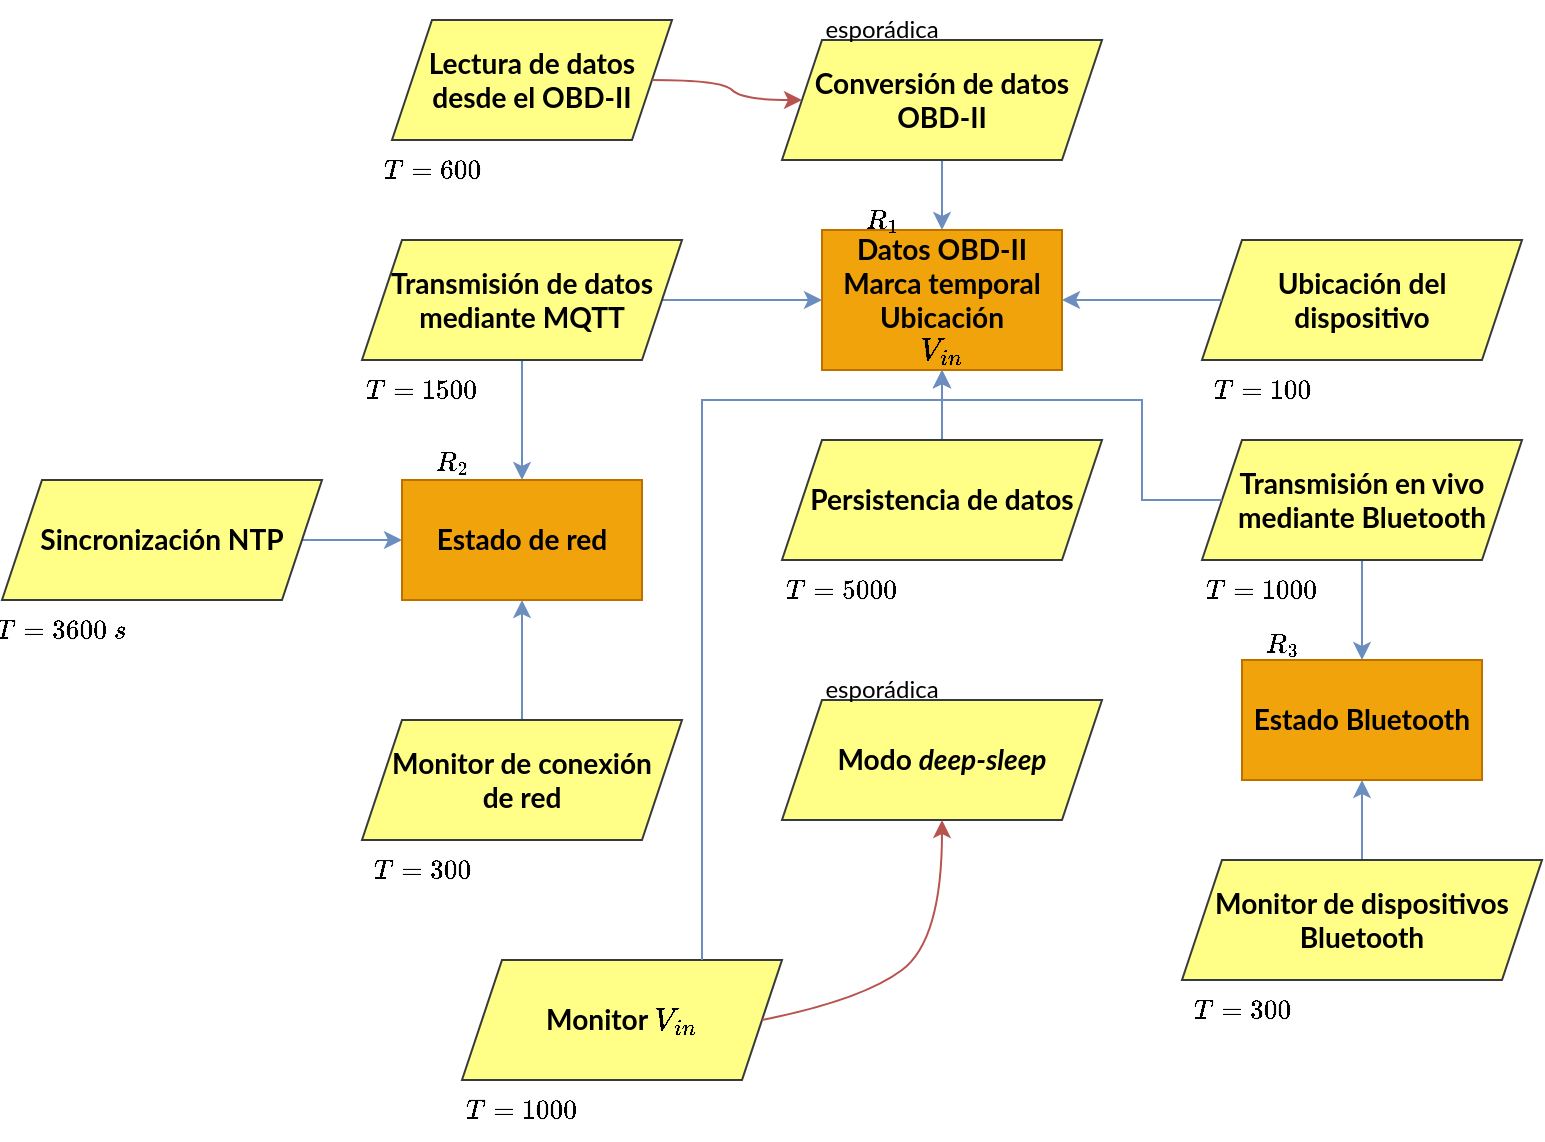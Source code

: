 <mxfile version="19.0.2" type="device"><diagram id="IqZJaHfoyDamSMBfbeGR" name="Página-1"><mxGraphModel dx="2012" dy="728" grid="1" gridSize="10" guides="1" tooltips="1" connect="1" arrows="1" fold="1" page="1" pageScale="1" pageWidth="827" pageHeight="1169" math="1" shadow="0"><root><mxCell id="0"/><mxCell id="1" parent="0"/><mxCell id="LJK7A3HtdwiB8HGbLsba-1" value="&lt;h3&gt;&lt;font data-font-src=&quot;https://fonts.googleapis.com/css?family=Lato&quot; face=&quot;Lato&quot;&gt;Lectura de datos desde el OBD-II&lt;/font&gt;&lt;/h3&gt;" style="shape=parallelogram;perimeter=parallelogramPerimeter;whiteSpace=wrap;html=1;fixedSize=1;fillColor=#ffff88;strokeColor=#36393d;" vertex="1" parent="1"><mxGeometry x="175" y="140" width="140" height="60" as="geometry"/></mxCell><mxCell id="LJK7A3HtdwiB8HGbLsba-22" value="" style="edgeStyle=orthogonalEdgeStyle;rounded=0;orthogonalLoop=1;jettySize=auto;html=1;fontFamily=Lato;fontSource=https%3A%2F%2Ffonts.googleapis.com%2Fcss%3Ffamily%3DLato;fillColor=#dae8fc;strokeColor=#6c8ebf;" edge="1" parent="1" source="LJK7A3HtdwiB8HGbLsba-2" target="LJK7A3HtdwiB8HGbLsba-19"><mxGeometry relative="1" as="geometry"/></mxCell><mxCell id="LJK7A3HtdwiB8HGbLsba-2" value="&lt;h3&gt;&lt;font data-font-src=&quot;https://fonts.googleapis.com/css?family=Lato&quot; face=&quot;Lato&quot;&gt;Conversión de datos OBD-II&lt;/font&gt;&lt;/h3&gt;" style="shape=parallelogram;perimeter=parallelogramPerimeter;whiteSpace=wrap;html=1;fixedSize=1;fillColor=#ffff88;strokeColor=#36393d;size=20;" vertex="1" parent="1"><mxGeometry x="370" y="150" width="160" height="60" as="geometry"/></mxCell><mxCell id="LJK7A3HtdwiB8HGbLsba-29" value="" style="edgeStyle=orthogonalEdgeStyle;rounded=0;orthogonalLoop=1;jettySize=auto;html=1;fontFamily=Lato;fontSource=https%3A%2F%2Ffonts.googleapis.com%2Fcss%3Ffamily%3DLato;fillColor=#dae8fc;strokeColor=#6c8ebf;" edge="1" parent="1" source="LJK7A3HtdwiB8HGbLsba-3" target="LJK7A3HtdwiB8HGbLsba-19"><mxGeometry relative="1" as="geometry"/></mxCell><mxCell id="LJK7A3HtdwiB8HGbLsba-33" value="" style="edgeStyle=orthogonalEdgeStyle;rounded=0;orthogonalLoop=1;jettySize=auto;html=1;fontFamily=Lato;fontSource=https%3A%2F%2Ffonts.googleapis.com%2Fcss%3Ffamily%3DLato;fillColor=#dae8fc;strokeColor=#6c8ebf;" edge="1" parent="1" source="LJK7A3HtdwiB8HGbLsba-3" target="LJK7A3HtdwiB8HGbLsba-32"><mxGeometry relative="1" as="geometry"/></mxCell><mxCell id="LJK7A3HtdwiB8HGbLsba-3" value="&lt;h3&gt;&lt;font data-font-src=&quot;https://fonts.googleapis.com/css?family=Lato&quot; face=&quot;Lato&quot;&gt;Transmisión de datos mediante MQTT&lt;/font&gt;&lt;/h3&gt;" style="shape=parallelogram;perimeter=parallelogramPerimeter;whiteSpace=wrap;html=1;fixedSize=1;fillColor=#ffff88;strokeColor=#36393d;" vertex="1" parent="1"><mxGeometry x="160" y="250" width="160" height="60" as="geometry"/></mxCell><mxCell id="LJK7A3HtdwiB8HGbLsba-28" value="" style="edgeStyle=orthogonalEdgeStyle;rounded=0;orthogonalLoop=1;jettySize=auto;html=1;fontFamily=Lato;fontSource=https%3A%2F%2Ffonts.googleapis.com%2Fcss%3Ffamily%3DLato;fillColor=#dae8fc;strokeColor=#6c8ebf;" edge="1" parent="1" source="LJK7A3HtdwiB8HGbLsba-4" target="LJK7A3HtdwiB8HGbLsba-19"><mxGeometry relative="1" as="geometry"/></mxCell><mxCell id="LJK7A3HtdwiB8HGbLsba-4" value="&lt;h3&gt;&lt;font data-font-src=&quot;https://fonts.googleapis.com/css?family=Lato&quot; face=&quot;Lato&quot;&gt;Persistencia de datos&lt;/font&gt;&lt;/h3&gt;" style="shape=parallelogram;perimeter=parallelogramPerimeter;whiteSpace=wrap;html=1;fixedSize=1;fillColor=#ffff88;strokeColor=#36393d;" vertex="1" parent="1"><mxGeometry x="370" y="350" width="160" height="60" as="geometry"/></mxCell><mxCell id="LJK7A3HtdwiB8HGbLsba-7" value="&lt;h3&gt;&lt;font data-font-src=&quot;https://fonts.googleapis.com/css?family=Lato&quot; face=&quot;Lato&quot;&gt;Ubicación del&lt;br&gt;dispositivo&lt;/font&gt;&lt;/h3&gt;" style="shape=parallelogram;perimeter=parallelogramPerimeter;whiteSpace=wrap;html=1;fixedSize=1;fillColor=#ffff88;strokeColor=#36393d;" vertex="1" parent="1"><mxGeometry x="580" y="250" width="160" height="60" as="geometry"/></mxCell><mxCell id="LJK7A3HtdwiB8HGbLsba-8" value="&lt;h3&gt;&lt;font data-font-src=&quot;https://fonts.googleapis.com/css?family=Lato&quot; face=&quot;Lato&quot;&gt;Monitor \(V_{in}\)&lt;/font&gt;&lt;/h3&gt;" style="shape=parallelogram;perimeter=parallelogramPerimeter;whiteSpace=wrap;html=1;fixedSize=1;fillColor=#ffff88;strokeColor=#36393d;" vertex="1" parent="1"><mxGeometry x="210" y="610" width="160" height="60" as="geometry"/></mxCell><mxCell id="LJK7A3HtdwiB8HGbLsba-9" value="\(T = 600\)" style="text;html=1;strokeColor=none;fillColor=none;align=center;verticalAlign=middle;whiteSpace=wrap;rounded=0;fontFamily=Lato;fontSource=https%3A%2F%2Ffonts.googleapis.com%2Fcss%3Ffamily%3DLato;" vertex="1" parent="1"><mxGeometry x="165" y="200" width="60" height="30" as="geometry"/></mxCell><mxCell id="LJK7A3HtdwiB8HGbLsba-10" value="" style="curved=1;endArrow=classic;html=1;rounded=0;fontFamily=Lato;fontSource=https%3A%2F%2Ffonts.googleapis.com%2Fcss%3Ffamily%3DLato;exitX=1;exitY=0.5;exitDx=0;exitDy=0;entryX=0;entryY=0.5;entryDx=0;entryDy=0;fillColor=#f8cecc;strokeColor=#b85450;" edge="1" parent="1" source="LJK7A3HtdwiB8HGbLsba-1" target="LJK7A3HtdwiB8HGbLsba-2"><mxGeometry width="50" height="50" relative="1" as="geometry"><mxPoint x="390" y="200" as="sourcePoint"/><mxPoint x="440" y="150" as="targetPoint"/><Array as="points"><mxPoint x="340" y="170"/><mxPoint x="350" y="180"/></Array></mxGeometry></mxCell><mxCell id="LJK7A3HtdwiB8HGbLsba-13" value="&lt;h3&gt;&lt;font data-font-src=&quot;https://fonts.googleapis.com/css?family=Lato&quot; face=&quot;Lato&quot;&gt;Modo &lt;i&gt;deep-sleep&lt;/i&gt;&lt;/font&gt;&lt;/h3&gt;" style="shape=parallelogram;perimeter=parallelogramPerimeter;whiteSpace=wrap;html=1;fixedSize=1;fillColor=#ffff88;strokeColor=#36393d;" vertex="1" parent="1"><mxGeometry x="370" y="480" width="160" height="60" as="geometry"/></mxCell><mxCell id="LJK7A3HtdwiB8HGbLsba-14" value="\(T = 1000\)" style="text;html=1;strokeColor=none;fillColor=none;align=center;verticalAlign=middle;whiteSpace=wrap;rounded=0;fontFamily=Lato;fontSource=https%3A%2F%2Ffonts.googleapis.com%2Fcss%3Ffamily%3DLato;" vertex="1" parent="1"><mxGeometry x="210" y="670" width="60" height="30" as="geometry"/></mxCell><mxCell id="LJK7A3HtdwiB8HGbLsba-15" value="" style="curved=1;endArrow=classic;html=1;rounded=0;fontFamily=Lato;fontSource=https%3A%2F%2Ffonts.googleapis.com%2Fcss%3Ffamily%3DLato;exitX=1;exitY=0.5;exitDx=0;exitDy=0;entryX=0.5;entryY=1;entryDx=0;entryDy=0;fillColor=#f8cecc;strokeColor=#b85450;" edge="1" parent="1" source="LJK7A3HtdwiB8HGbLsba-8" target="LJK7A3HtdwiB8HGbLsba-13"><mxGeometry width="50" height="50" relative="1" as="geometry"><mxPoint x="410" y="390" as="sourcePoint"/><mxPoint x="460" y="340" as="targetPoint"/><Array as="points"><mxPoint x="410" y="630"/><mxPoint x="450" y="600"/></Array></mxGeometry></mxCell><mxCell id="LJK7A3HtdwiB8HGbLsba-16" value="\(T = 100\)" style="text;html=1;strokeColor=none;fillColor=none;align=center;verticalAlign=middle;whiteSpace=wrap;rounded=0;fontFamily=Lato;fontSource=https%3A%2F%2Ffonts.googleapis.com%2Fcss%3Ffamily%3DLato;" vertex="1" parent="1"><mxGeometry x="580" y="310" width="60" height="30" as="geometry"/></mxCell><mxCell id="LJK7A3HtdwiB8HGbLsba-19" value="&lt;h3&gt;Datos OBD-II&lt;br&gt;Marca temporal&lt;br&gt;Ubicación&lt;br&gt;\(V_{in}\)&lt;/h3&gt;" style="rounded=0;whiteSpace=wrap;html=1;fontFamily=Lato;fontSource=https%3A%2F%2Ffonts.googleapis.com%2Fcss%3Ffamily%3DLato;fillColor=#f0a30a;strokeColor=#BD7000;fontColor=#000000;" vertex="1" parent="1"><mxGeometry x="390" y="245" width="120" height="70" as="geometry"/></mxCell><mxCell id="LJK7A3HtdwiB8HGbLsba-21" value="" style="endArrow=classic;html=1;rounded=0;fontFamily=Lato;fontSource=https%3A%2F%2Ffonts.googleapis.com%2Fcss%3Ffamily%3DLato;exitX=0;exitY=0.5;exitDx=0;exitDy=0;entryX=1;entryY=0.5;entryDx=0;entryDy=0;fillColor=#dae8fc;strokeColor=#6c8ebf;" edge="1" parent="1" source="LJK7A3HtdwiB8HGbLsba-7" target="LJK7A3HtdwiB8HGbLsba-19"><mxGeometry width="50" height="50" relative="1" as="geometry"><mxPoint x="390" y="200" as="sourcePoint"/><mxPoint x="440" y="150" as="targetPoint"/></mxGeometry></mxCell><mxCell id="LJK7A3HtdwiB8HGbLsba-34" value="" style="edgeStyle=orthogonalEdgeStyle;rounded=0;orthogonalLoop=1;jettySize=auto;html=1;fontFamily=Lato;fontSource=https%3A%2F%2Ffonts.googleapis.com%2Fcss%3Ffamily%3DLato;fillColor=#dae8fc;strokeColor=#6c8ebf;" edge="1" parent="1" source="LJK7A3HtdwiB8HGbLsba-23" target="LJK7A3HtdwiB8HGbLsba-32"><mxGeometry relative="1" as="geometry"/></mxCell><mxCell id="LJK7A3HtdwiB8HGbLsba-23" value="&lt;h3&gt;&lt;font face=&quot;Lato&quot;&gt;Monitor de conexión &lt;br&gt;de red&lt;/font&gt;&lt;/h3&gt;" style="shape=parallelogram;perimeter=parallelogramPerimeter;whiteSpace=wrap;html=1;fixedSize=1;fillColor=#ffff88;strokeColor=#36393d;" vertex="1" parent="1"><mxGeometry x="160" y="490" width="160" height="60" as="geometry"/></mxCell><mxCell id="LJK7A3HtdwiB8HGbLsba-50" value="" style="edgeStyle=orthogonalEdgeStyle;rounded=0;orthogonalLoop=1;jettySize=auto;html=1;fontFamily=Lato;fontSource=https%3A%2F%2Ffonts.googleapis.com%2Fcss%3Ffamily%3DLato;entryX=0;entryY=0.5;entryDx=0;entryDy=0;fillColor=#dae8fc;strokeColor=#6c8ebf;" edge="1" parent="1" source="LJK7A3HtdwiB8HGbLsba-24" target="LJK7A3HtdwiB8HGbLsba-32"><mxGeometry relative="1" as="geometry"><Array as="points"/></mxGeometry></mxCell><mxCell id="LJK7A3HtdwiB8HGbLsba-24" value="&lt;h3&gt;&lt;font data-font-src=&quot;https://fonts.googleapis.com/css?family=Lato&quot; face=&quot;Lato&quot;&gt;Sincronización NTP&lt;/font&gt;&lt;/h3&gt;" style="shape=parallelogram;perimeter=parallelogramPerimeter;whiteSpace=wrap;html=1;fixedSize=1;fillColor=#ffff88;strokeColor=#36393d;" vertex="1" parent="1"><mxGeometry x="-20" y="370" width="160" height="60" as="geometry"/></mxCell><mxCell id="LJK7A3HtdwiB8HGbLsba-25" value="\(T = 300\)" style="text;html=1;strokeColor=none;fillColor=none;align=center;verticalAlign=middle;whiteSpace=wrap;rounded=0;fontFamily=Lato;fontSource=https%3A%2F%2Ffonts.googleapis.com%2Fcss%3Ffamily%3DLato;" vertex="1" parent="1"><mxGeometry x="160" y="550" width="60" height="30" as="geometry"/></mxCell><mxCell id="LJK7A3HtdwiB8HGbLsba-26" value="\(T = 3600~s\)" style="text;html=1;strokeColor=none;fillColor=none;align=center;verticalAlign=middle;whiteSpace=wrap;rounded=0;fontFamily=Lato;fontSource=https%3A%2F%2Ffonts.googleapis.com%2Fcss%3Ffamily%3DLato;" vertex="1" parent="1"><mxGeometry x="-20" y="430" width="60" height="30" as="geometry"/></mxCell><mxCell id="LJK7A3HtdwiB8HGbLsba-30" value="\(T = 1500\)" style="text;html=1;strokeColor=none;fillColor=none;align=center;verticalAlign=middle;whiteSpace=wrap;rounded=0;fontFamily=Lato;fontSource=https%3A%2F%2Ffonts.googleapis.com%2Fcss%3Ffamily%3DLato;" vertex="1" parent="1"><mxGeometry x="160" y="310" width="60" height="30" as="geometry"/></mxCell><mxCell id="LJK7A3HtdwiB8HGbLsba-31" value="\(T = 5000\)" style="text;html=1;strokeColor=none;fillColor=none;align=center;verticalAlign=middle;whiteSpace=wrap;rounded=0;fontFamily=Lato;fontSource=https%3A%2F%2Ffonts.googleapis.com%2Fcss%3Ffamily%3DLato;" vertex="1" parent="1"><mxGeometry x="370" y="410" width="60" height="30" as="geometry"/></mxCell><mxCell id="LJK7A3HtdwiB8HGbLsba-32" value="&lt;h3&gt;Estado de red&lt;/h3&gt;" style="rounded=0;whiteSpace=wrap;html=1;fontFamily=Lato;fontSource=https%3A%2F%2Ffonts.googleapis.com%2Fcss%3Ffamily%3DLato;fillColor=#f0a30a;strokeColor=#BD7000;fontColor=#000000;" vertex="1" parent="1"><mxGeometry x="180" y="370" width="120" height="60" as="geometry"/></mxCell><mxCell id="LJK7A3HtdwiB8HGbLsba-35" value="esporádica" style="text;html=1;strokeColor=none;fillColor=none;align=center;verticalAlign=middle;whiteSpace=wrap;rounded=0;fontFamily=Lato;fontSource=https%3A%2F%2Ffonts.googleapis.com%2Fcss%3Ffamily%3DLato;" vertex="1" parent="1"><mxGeometry x="390" y="130" width="60" height="30" as="geometry"/></mxCell><mxCell id="LJK7A3HtdwiB8HGbLsba-36" value="esporádica" style="text;html=1;strokeColor=none;fillColor=none;align=center;verticalAlign=middle;whiteSpace=wrap;rounded=0;fontFamily=Lato;fontSource=https%3A%2F%2Ffonts.googleapis.com%2Fcss%3Ffamily%3DLato;" vertex="1" parent="1"><mxGeometry x="390" y="460" width="60" height="30" as="geometry"/></mxCell><mxCell id="LJK7A3HtdwiB8HGbLsba-44" value="" style="edgeStyle=orthogonalEdgeStyle;curved=1;rounded=0;orthogonalLoop=1;jettySize=auto;html=1;fontFamily=Lato;fontSource=https%3A%2F%2Ffonts.googleapis.com%2Fcss%3Ffamily%3DLato;fillColor=#dae8fc;strokeColor=#6c8ebf;" edge="1" parent="1" source="LJK7A3HtdwiB8HGbLsba-37" target="LJK7A3HtdwiB8HGbLsba-43"><mxGeometry relative="1" as="geometry"/></mxCell><mxCell id="LJK7A3HtdwiB8HGbLsba-37" value="&lt;h3&gt;&lt;font data-font-src=&quot;https://fonts.googleapis.com/css?family=Lato&quot; face=&quot;Lato&quot;&gt;Transmisión en vivo&lt;br&gt;mediante Bluetooth&lt;/font&gt;&lt;/h3&gt;" style="shape=parallelogram;perimeter=parallelogramPerimeter;whiteSpace=wrap;html=1;fixedSize=1;fillColor=#ffff88;strokeColor=#36393d;" vertex="1" parent="1"><mxGeometry x="580" y="350" width="160" height="60" as="geometry"/></mxCell><mxCell id="LJK7A3HtdwiB8HGbLsba-38" value="\(T = 1000\)" style="text;html=1;strokeColor=none;fillColor=none;align=center;verticalAlign=middle;whiteSpace=wrap;rounded=0;fontFamily=Lato;fontSource=https%3A%2F%2Ffonts.googleapis.com%2Fcss%3Ffamily%3DLato;" vertex="1" parent="1"><mxGeometry x="580" y="410" width="60" height="30" as="geometry"/></mxCell><mxCell id="LJK7A3HtdwiB8HGbLsba-40" value="" style="endArrow=classic;html=1;rounded=0;fontFamily=Lato;fontSource=https%3A%2F%2Ffonts.googleapis.com%2Fcss%3Ffamily%3DLato;exitX=0;exitY=0.5;exitDx=0;exitDy=0;entryX=0.5;entryY=1;entryDx=0;entryDy=0;fillColor=#dae8fc;strokeColor=#6c8ebf;" edge="1" parent="1" source="LJK7A3HtdwiB8HGbLsba-37" target="LJK7A3HtdwiB8HGbLsba-19"><mxGeometry width="50" height="50" relative="1" as="geometry"><mxPoint x="440" y="340" as="sourcePoint"/><mxPoint x="490" y="290" as="targetPoint"/><Array as="points"><mxPoint x="550" y="380"/><mxPoint x="550" y="330"/><mxPoint x="450" y="330"/></Array></mxGeometry></mxCell><mxCell id="LJK7A3HtdwiB8HGbLsba-45" value="" style="edgeStyle=orthogonalEdgeStyle;curved=1;rounded=0;orthogonalLoop=1;jettySize=auto;html=1;fontFamily=Lato;fontSource=https%3A%2F%2Ffonts.googleapis.com%2Fcss%3Ffamily%3DLato;fillColor=#dae8fc;strokeColor=#6c8ebf;" edge="1" parent="1" source="LJK7A3HtdwiB8HGbLsba-41" target="LJK7A3HtdwiB8HGbLsba-43"><mxGeometry relative="1" as="geometry"/></mxCell><mxCell id="LJK7A3HtdwiB8HGbLsba-41" value="&lt;h3&gt;&lt;font face=&quot;Lato&quot;&gt;Monitor de dispositivos Bluetooth&lt;br&gt;&lt;/font&gt;&lt;/h3&gt;" style="shape=parallelogram;perimeter=parallelogramPerimeter;whiteSpace=wrap;html=1;fixedSize=1;fillColor=#ffff88;strokeColor=#36393d;" vertex="1" parent="1"><mxGeometry x="570" y="560" width="180" height="60" as="geometry"/></mxCell><mxCell id="LJK7A3HtdwiB8HGbLsba-42" value="\(T = 300\)" style="text;html=1;strokeColor=none;fillColor=none;align=center;verticalAlign=middle;whiteSpace=wrap;rounded=0;fontFamily=Lato;fontSource=https%3A%2F%2Ffonts.googleapis.com%2Fcss%3Ffamily%3DLato;" vertex="1" parent="1"><mxGeometry x="570" y="620" width="60" height="30" as="geometry"/></mxCell><mxCell id="LJK7A3HtdwiB8HGbLsba-43" value="&lt;h3&gt;Estado Bluetooth&lt;/h3&gt;" style="rounded=0;whiteSpace=wrap;html=1;fontFamily=Lato;fontSource=https%3A%2F%2Ffonts.googleapis.com%2Fcss%3Ffamily%3DLato;fillColor=#f0a30a;strokeColor=#BD7000;fontColor=#000000;" vertex="1" parent="1"><mxGeometry x="600" y="460" width="120" height="60" as="geometry"/></mxCell><mxCell id="LJK7A3HtdwiB8HGbLsba-46" value="\(R_1\)" style="text;html=1;strokeColor=none;fillColor=none;align=center;verticalAlign=middle;whiteSpace=wrap;rounded=0;fontFamily=Lato;fontSource=https%3A%2F%2Ffonts.googleapis.com%2Fcss%3Ffamily%3DLato;" vertex="1" parent="1"><mxGeometry x="390" y="225" width="60" height="30" as="geometry"/></mxCell><mxCell id="LJK7A3HtdwiB8HGbLsba-47" value="\(R_2\)" style="text;html=1;strokeColor=none;fillColor=none;align=center;verticalAlign=middle;whiteSpace=wrap;rounded=0;fontFamily=Lato;fontSource=https%3A%2F%2Ffonts.googleapis.com%2Fcss%3Ffamily%3DLato;" vertex="1" parent="1"><mxGeometry x="175" y="346" width="60" height="30" as="geometry"/></mxCell><mxCell id="LJK7A3HtdwiB8HGbLsba-48" value="\(R_3\)" style="text;html=1;strokeColor=none;fillColor=none;align=center;verticalAlign=middle;whiteSpace=wrap;rounded=0;fontFamily=Lato;fontSource=https%3A%2F%2Ffonts.googleapis.com%2Fcss%3Ffamily%3DLato;" vertex="1" parent="1"><mxGeometry x="590" y="437" width="60" height="30" as="geometry"/></mxCell><mxCell id="LJK7A3HtdwiB8HGbLsba-49" value="" style="endArrow=classic;html=1;rounded=0;fontFamily=Lato;fontSource=https%3A%2F%2Ffonts.googleapis.com%2Fcss%3Ffamily%3DLato;exitX=0.75;exitY=0;exitDx=0;exitDy=0;entryX=0.5;entryY=1;entryDx=0;entryDy=0;edgeStyle=orthogonalEdgeStyle;fillColor=#dae8fc;strokeColor=#6c8ebf;" edge="1" parent="1" source="LJK7A3HtdwiB8HGbLsba-8" target="LJK7A3HtdwiB8HGbLsba-19"><mxGeometry width="50" height="50" relative="1" as="geometry"><mxPoint x="440" y="410" as="sourcePoint"/><mxPoint x="490" y="360" as="targetPoint"/><Array as="points"><mxPoint x="330" y="330"/><mxPoint x="450" y="330"/></Array></mxGeometry></mxCell></root></mxGraphModel></diagram></mxfile>